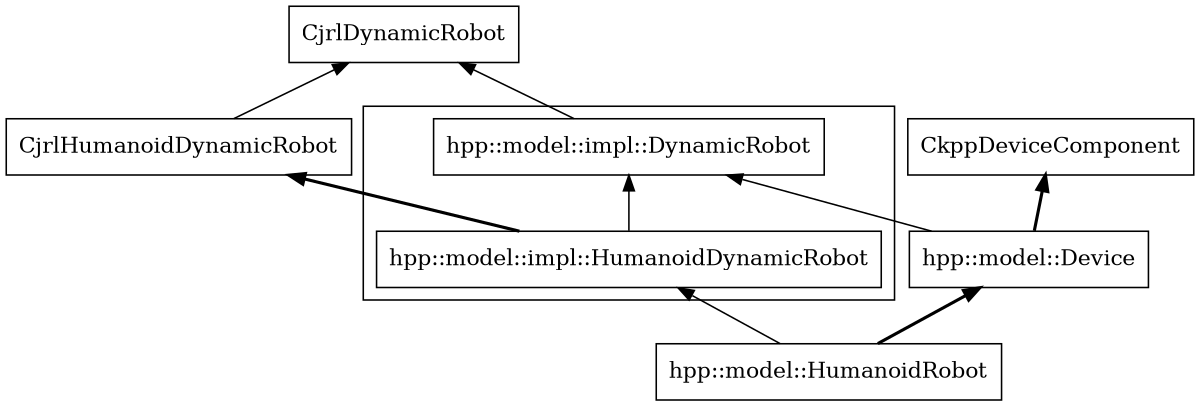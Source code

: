digraph CD  {
	size = "8,15"
	rankdir = BT
	compound=true
	"CjrlDynamicRobot" [shape = box]
	"CjrlHumanoidDynamicRobot" [shape = box]
	"CjrlHumanoidDynamicRobot" -> "CjrlDynamicRobot";
	"CkppDeviceComponent" [shape = box]
	"hpp::model::Device" [shape = box]
	"hpp::model::HumanoidRobot" [shape = box]
	"hpp::model::Device" -> "CkppDeviceComponent" [style = bold]
	"hpp::model::Device" -> "hpp::model::impl::DynamicRobot"
	"hpp::model::HumanoidRobot" -> "hpp::model::Device" [style = bold]
	"hpp::model::HumanoidRobot" -> "hpp::model::impl::HumanoidDynamicRobot"

	subgraph cluster0 {
		"hpp::model::impl::DynamicRobot" [shape = box]
		"hpp::model::impl::HumanoidDynamicRobot" [shape = box]
	}
	"hpp::model::impl::DynamicRobot" -> "CjrlDynamicRobot"
	"hpp::model::impl::HumanoidDynamicRobot" -> "CjrlHumanoidDynamicRobot" [style = bold]
	"hpp::model::impl::HumanoidDynamicRobot" -> "hpp::model::impl::DynamicRobot"
}

